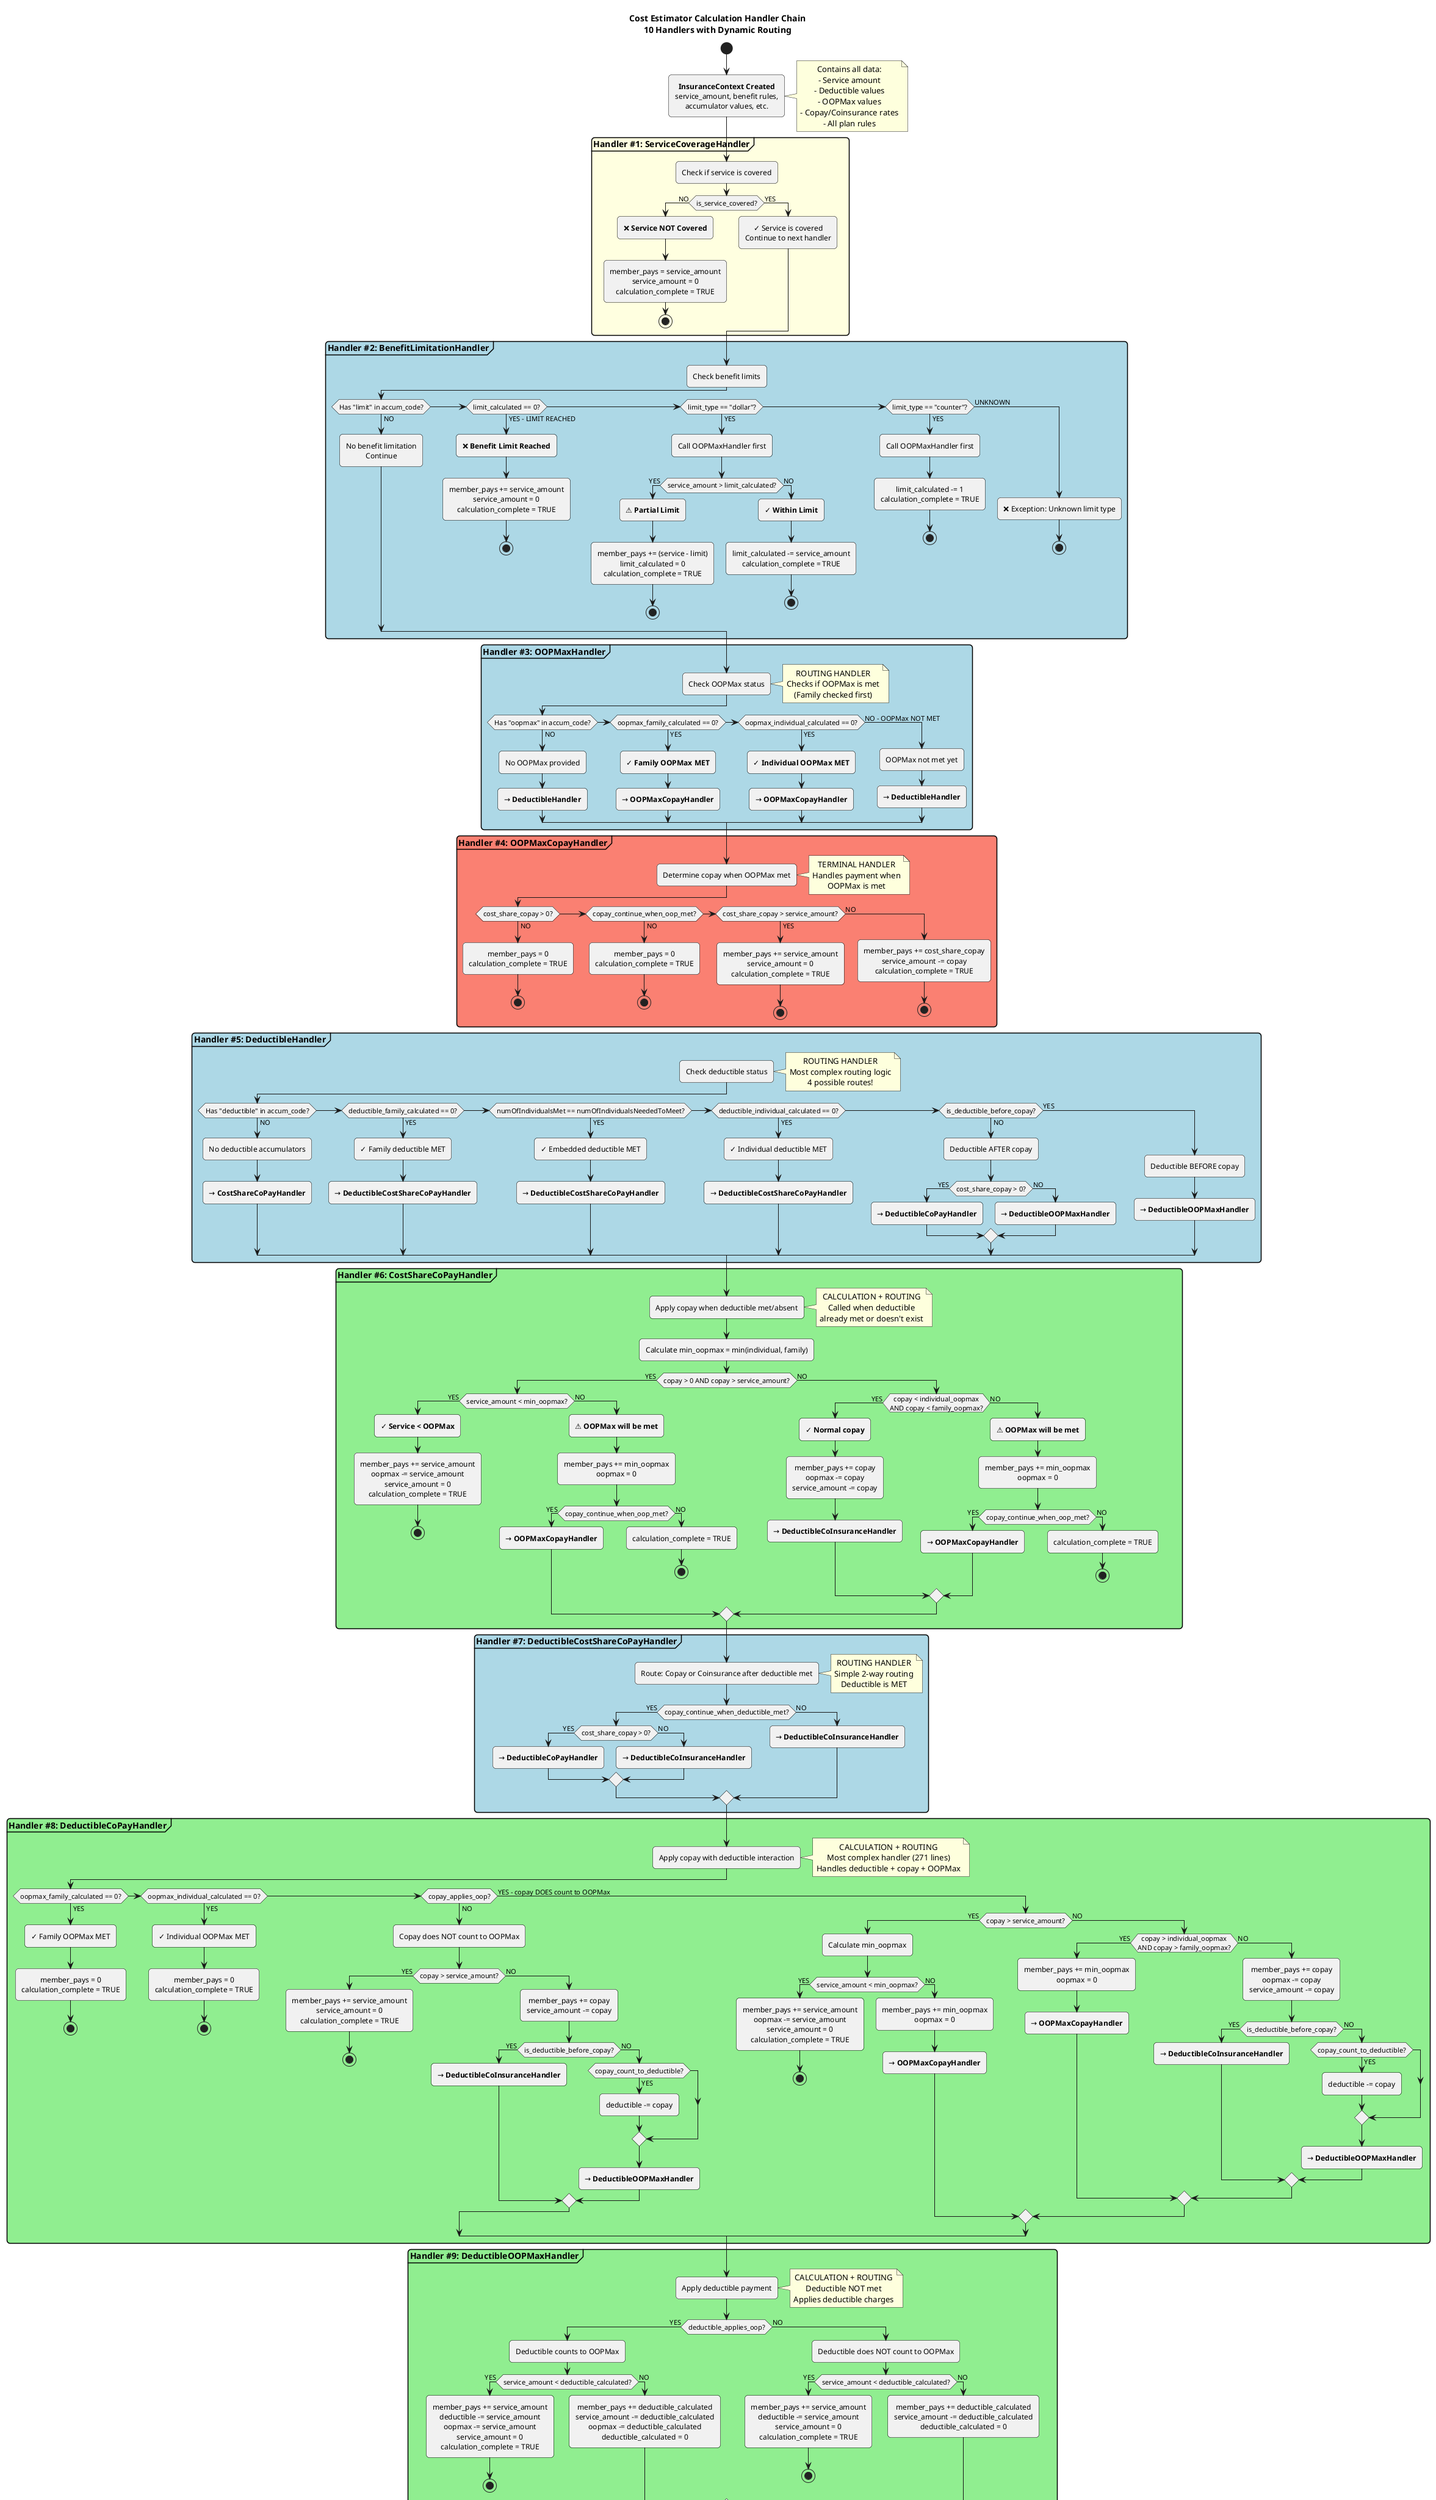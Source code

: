 @startuml Handler Chain Flow - Cost Estimator Service

title Cost Estimator Calculation Handler Chain\n10 Handlers with Dynamic Routing

skinparam defaultTextAlignment center
skinparam BoxPadding 10
skinparam ParticipantPadding 20
skinparam SequenceMessageAlign center
skinparam roundcorner 10

' Define colors
skinparam activity {
  BackgroundColor<<Routing>> LightBlue
  BackgroundColor<<Calculation>> LightGreen
  BackgroundColor<<Terminal>> Salmon
  BackgroundColor<<Start>> LightYellow
  BorderColor Black
}

start

:**InsuranceContext Created**\nservice_amount, benefit rules,\naccumulator values, etc.;
note right
  Contains all data:
  - Service amount
  - Deductible values
  - OOPMax values
  - Copay/Coinsurance rates
  - All plan rules
end note

' ==================== HANDLER 1 ====================
partition "**Handler #1: ServiceCoverageHandler**" #LightYellow {
  :Check if service is covered;
  
  if (is_service_covered?) then (NO)
    :❌ **Service NOT Covered**;
    :member_pays = service_amount\nservice_amount = 0\ncalculation_complete = TRUE;
    stop
  else (YES)
    :✓ Service is covered\nContinue to next handler;
  endif
}

' ==================== HANDLER 2 ====================
partition "**Handler #2: BenefitLimitationHandler**" #LightBlue {
  :Check benefit limits;
  
  if (Has "limit" in accum_code?) then (NO)
    :No benefit limitation\nContinue;
  elseif (limit_calculated == 0?) then (YES - LIMIT REACHED)
    :❌ **Benefit Limit Reached**;
    :member_pays += service_amount\nservice_amount = 0\ncalculation_complete = TRUE;
    stop
  elseif (limit_type == "dollar"?) then (YES)
    :Call OOPMaxHandler first;
    if (service_amount > limit_calculated?) then (YES)
      :⚠️ **Partial Limit**;
      :member_pays += (service - limit)\nlimit_calculated = 0\ncalculation_complete = TRUE;
      stop
    else (NO)
      :✓ **Within Limit**;
      :limit_calculated -= service_amount\ncalculation_complete = TRUE;
      stop
    endif
  elseif (limit_type == "counter"?) then (YES)
    :Call OOPMaxHandler first;
    :limit_calculated -= 1\ncalculation_complete = TRUE;
    stop
  else (UNKNOWN)
    :❌ Exception: Unknown limit type;
    stop
  endif
}

' ==================== HANDLER 3 ====================
partition "**Handler #3: OOPMaxHandler**" #LightBlue {
  :Check OOPMax status;
  note right
    ROUTING HANDLER
    Checks if OOPMax is met
    (Family checked first)
  end note
  
  if (Has "oopmax" in accum_code?) then (NO)
    :No OOPMax provided;
    :→ **DeductibleHandler**;
  elseif (oopmax_family_calculated == 0?) then (YES)
    :✓ **Family OOPMax MET**;
    :→ **OOPMaxCopayHandler**;
  elseif (oopmax_individual_calculated == 0?) then (YES)
    :✓ **Individual OOPMax MET**;
    :→ **OOPMaxCopayHandler**;
  else (NO - OOPMax NOT MET)
    :OOPMax not met yet;
    :→ **DeductibleHandler**;
  endif
}

' ==================== HANDLER 4 (Alternative Path) ====================
partition "**Handler #4: OOPMaxCopayHandler**" #Salmon {
  :Determine copay when OOPMax met;
  note right
    TERMINAL HANDLER
    Handles payment when
    OOPMax is met
  end note
  
  if (cost_share_copay > 0?) then (NO)
    :member_pays = 0\ncalculation_complete = TRUE;
    stop
  elseif (copay_continue_when_oop_met?) then (NO)
    :member_pays = 0\ncalculation_complete = TRUE;
    stop
  elseif (cost_share_copay > service_amount?) then (YES)
    :member_pays += service_amount\nservice_amount = 0\ncalculation_complete = TRUE;
    stop
  else (NO)
    :member_pays += cost_share_copay\nservice_amount -= copay\ncalculation_complete = TRUE;
    stop
  endif
}

' ==================== HANDLER 5 ====================
partition "**Handler #5: DeductibleHandler**" #LightBlue {
  :Check deductible status;
  note right
    ROUTING HANDLER
    Most complex routing logic
    4 possible routes!
  end note
  
  if (Has "deductible" in accum_code?) then (NO)
    :No deductible accumulators;
    :→ **CostShareCoPayHandler**;
  elseif (deductible_family_calculated == 0?) then (YES)
    :✓ Family deductible MET;
    :→ **DeductibleCostShareCoPayHandler**;
  elseif (numOfIndividualsMet == numOfIndividualsNeededToMeet?) then (YES)
    :✓ Embedded deductible MET;
    :→ **DeductibleCostShareCoPayHandler**;
  elseif (deductible_individual_calculated == 0?) then (YES)
    :✓ Individual deductible MET;
    :→ **DeductibleCostShareCoPayHandler**;
  elseif (is_deductible_before_copay?) then (NO)
    :Deductible AFTER copay;
    if (cost_share_copay > 0?) then (YES)
      :→ **DeductibleCoPayHandler**;
    else (NO)
      :→ **DeductibleOOPMaxHandler**;
    endif
  else (YES)
    :Deductible BEFORE copay;
    :→ **DeductibleOOPMaxHandler**;
  endif
}

' ==================== HANDLER 6 ====================
partition "**Handler #6: CostShareCoPayHandler**" #LightGreen {
  :Apply copay when deductible met/absent;
  note right
    CALCULATION + ROUTING
    Called when deductible
    already met or doesn't exist
  end note
  
  :Calculate min_oopmax = min(individual, family);
  
  if (copay > 0 AND copay > service_amount?) then (YES)
    if (service_amount < min_oopmax?) then (YES)
      :✓ **Service < OOPMax**;
      :member_pays += service_amount\noopmax -= service_amount\nservice_amount = 0\ncalculation_complete = TRUE;
      stop
    else (NO)
      :⚠️ **OOPMax will be met**;
      :member_pays += min_oopmax\noopmax = 0;
      if (copay_continue_when_oop_met?) then (YES)
        :→ **OOPMaxCopayHandler**;
      else (NO)
        :calculation_complete = TRUE;
        stop
      endif
    endif
  else (NO)
    if (copay < individual_oopmax\nAND copay < family_oopmax?) then (YES)
      :✓ **Normal copay**;
      :member_pays += copay\noopmax -= copay\nservice_amount -= copay;
      :→ **DeductibleCoInsuranceHandler**;
    else (NO)
      :⚠️ **OOPMax will be met**;
      :member_pays += min_oopmax\noopmax = 0;
      if (copay_continue_when_oop_met?) then (YES)
        :→ **OOPMaxCopayHandler**;
      else (NO)
        :calculation_complete = TRUE;
        stop
      endif
    endif
  endif
}

' ==================== HANDLER 7 ====================
partition "**Handler #7: DeductibleCostShareCoPayHandler**" #LightBlue {
  :Route: Copay or Coinsurance after deductible met;
  note right
    ROUTING HANDLER
    Simple 2-way routing
    Deductible is MET
  end note
  
  if (copay_continue_when_deductible_met?) then (YES)
    if (cost_share_copay > 0?) then (YES)
      :→ **DeductibleCoPayHandler**;
    else (NO)
      :→ **DeductibleCoInsuranceHandler**;
    endif
  else (NO)
    :→ **DeductibleCoInsuranceHandler**;
  endif
}

' ==================== HANDLER 8 ====================
partition "**Handler #8: DeductibleCoPayHandler**" #LightGreen {
  :Apply copay with deductible interaction;
  note right
    CALCULATION + ROUTING
    Most complex handler (271 lines)
    Handles deductible + copay + OOPMax
  end note
  
  if (oopmax_family_calculated == 0?) then (YES)
    :✓ Family OOPMax MET;
    :member_pays = 0\ncalculation_complete = TRUE;
    stop
  elseif (oopmax_individual_calculated == 0?) then (YES)
    :✓ Individual OOPMax MET;
    :member_pays = 0\ncalculation_complete = TRUE;
    stop
  elseif (copay_applies_oop?) then (NO)
    :Copay does NOT count to OOPMax;
    if (copay > service_amount?) then (YES)
      :member_pays += service_amount\nservice_amount = 0\ncalculation_complete = TRUE;
      stop
    else (NO)
      :member_pays += copay\nservice_amount -= copay;
      if (is_deductible_before_copay?) then (YES)
        :→ **DeductibleCoInsuranceHandler**;
      else (NO)
        if (copay_count_to_deductible?) then (YES)
          :deductible -= copay;
        endif
        :→ **DeductibleOOPMaxHandler**;
      endif
    endif
  else (YES - copay DOES count to OOPMax)
    if (copay > service_amount?) then (YES)
      :Calculate min_oopmax;
      if (service_amount < min_oopmax?) then (YES)
        :member_pays += service_amount\noopmax -= service_amount\nservice_amount = 0\ncalculation_complete = TRUE;
        stop
      else (NO)
        :member_pays += min_oopmax\noopmax = 0;
        :→ **OOPMaxCopayHandler**;
      endif
    else (NO)
      if (copay > individual_oopmax\nAND copay > family_oopmax?) then (YES)
        :member_pays += min_oopmax\noopmax = 0;
        :→ **OOPMaxCopayHandler**;
      else (NO)
        :member_pays += copay\noopmax -= copay\nservice_amount -= copay;
        if (is_deductible_before_copay?) then (YES)
          :→ **DeductibleCoInsuranceHandler**;
        else (NO)
          if (copay_count_to_deductible?) then (YES)
            :deductible -= copay;
          endif
          :→ **DeductibleOOPMaxHandler**;
        endif
      endif
    endif
  endif
}

' ==================== HANDLER 9 ====================
partition "**Handler #9: DeductibleOOPMaxHandler**" #LightGreen {
  :Apply deductible payment;
  note right
    CALCULATION + ROUTING
    Deductible NOT met
    Applies deductible charges
  end note
  
  if (deductible_applies_oop?) then (YES)
    :Deductible counts to OOPMax;
    if (service_amount < deductible_calculated?) then (YES)
      :member_pays += service_amount\ndeductible -= service_amount\noopmax -= service_amount\nservice_amount = 0\ncalculation_complete = TRUE;
      stop
    else (NO)
      :member_pays += deductible_calculated\nservice_amount -= deductible_calculated\noopmax -= deductible_calculated\ndeductible_calculated = 0;
    endif
  else (NO)
    :Deductible does NOT count to OOPMax;
    if (service_amount < deductible_calculated?) then (YES)
      :member_pays += service_amount\ndeductible -= service_amount\nservice_amount = 0\ncalculation_complete = TRUE;
      stop
    else (NO)
      :member_pays += deductible_calculated\nservice_amount -= deductible_calculated\ndeductible_calculated = 0;
    endif
  endif
  
  if (is_deductible_before_copay?) then (YES)
    :→ **DeductibleCostShareCoPayHandler**;
  else (NO)
    :→ **DeductibleCoInsuranceHandler**;
  endif
}

' ==================== HANDLER 10 ====================
partition "**Handler #10: DeductibleCoInsuranceHandler**" #Salmon {
  :Apply coinsurance (percentage-based);
  note right
    TERMINAL HANDLER
    LAST handler in chain
    Always completes calculation
  end note
  
  if (cost_share_coinsurance > 0?) then (NO)
    :✓ 0% coinsurance;
    :member_pays = 0\ncalculation_complete = TRUE;
    stop
  elseif (coins_applies_oop?) then (NO)
    :Coinsurance does NOT count to OOPMax;
    :coinsurance_amount = (rate/100) * service_amount\nmember_pays += coinsurance_amount\nservice_amount -= coinsurance_amount\ncalculation_complete = TRUE;
    stop
  elseif (oopmax_family_calculated == 0?) then (YES)
    :✓ Family OOPMax MET;
    :member_pays = 0\ncalculation_complete = TRUE;
    stop
  elseif (oopmax_individual_calculated == 0?) then (YES)
    :✓ Individual OOPMax MET;
    :member_pays = 0\ncalculation_complete = TRUE;
    stop
  else (NO)
    :Calculate coinsurance\ncoinsurance = (rate/100) * service_amount;
    if (coinsurance < individual_oopmax\nAND coinsurance < family_oopmax?) then (YES)
      :✓ **Normal coinsurance**;
      :member_pays += coinsurance\noopmax -= coinsurance\nservice_amount -= coinsurance\ncalculation_complete = TRUE;
      stop
    else (NO)
      :⚠️ **OOPMax ceiling**;
      :Calculate min_oopmax\nmember_pays += min_oopmax\noopmax = 0\nservice_amount -= min_oopmax\ncalculation_complete = TRUE;
      stop
    endif
  endif
}

legend right
  **Handler Types:**
  |<#LightYellow>| Start Handler |
  |<#LightBlue>| Routing Handler (makes decisions) |
  |<#LightGreen>| Calculation Handler (modifies amounts) |
  |<#Salmon>| Terminal Handler (ends calculation) |
  
  **Key Concepts:**
  • **Deductible:** Amount member pays before insurance kicks in
  • **OOPMax:** Maximum member pays in a year
  • **Copay:** Fixed amount per service ($30)
  • **Coinsurance:** Percentage of cost (20%)
  
  **Common Paths:**
  1. Service covered → No limits → OOPMax not met → 
     Deductible not met → Apply deductible → Coinsurance
  2. Service covered → No limits → OOPMax not met → 
     Deductible met → Apply copay → Coinsurance
  3. Service covered → No limits → OOPMax MET → 
     Member pays $0 (insurance pays 100%)
endlegend

@enduml
